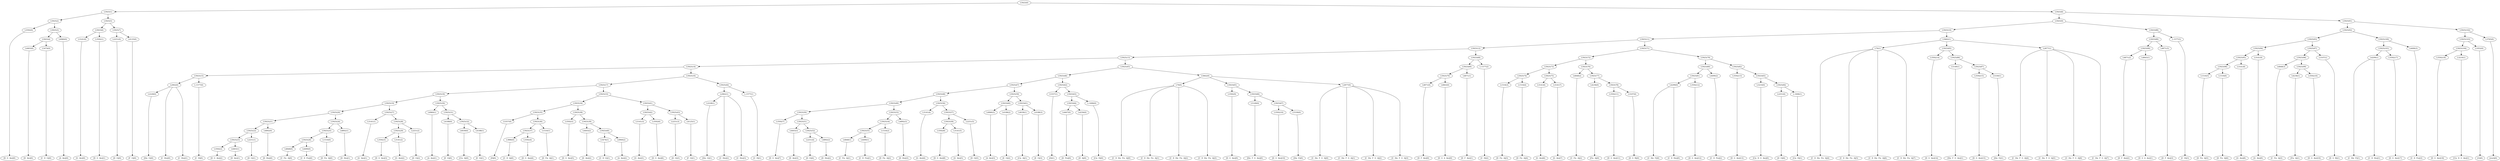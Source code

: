 digraph sample{
"L3592(0)"->"[D  G  Ais](0)"
"L4403(0)"->"[D  Ais](0)"
"L5474(0)"->"[C  D  G](0)"
"L5925(4)"->"L4403(0)"
"L5925(4)"->"L5474(0)"
"L4960(0)"->"[A  Ais](0)"
"L5925(3)"->"L5925(4)"
"L5925(3)"->"L4960(0)"
"L5925(2)"->"L3592(0)"
"L5925(2)"->"L5925(3)"
"L3141(0)"->"[G  Ais](0)"
"L3592(1)"->"[D  G  Ais](1)"
"L5925(6)"->"L3141(0)"
"L5925(6)"->"L3592(1)"
"L2251(0)"->"[D  G](0)"
"L4125(0)"->"[F  G](0)"
"L5925(7)"->"L2251(0)"
"L5925(7)"->"L4125(0)"
"L5925(5)"->"L5925(6)"
"L5925(5)"->"L5925(7)"
"L5925(1)"->"L5925(2)"
"L5925(1)"->"L5925(5)"
"L2228(0)"->"[Dis  G](0)"
"L2062(0)"->"[C  Dis](0)"
"L2062(0)"->"L2228(0)"
"L2062(0)"->"[C  Dis](1)"
"L-1577(0)"->"[C  D](0)"
"L5925(15)"->"L2062(0)"
"L5925(15)"->"L-1577(0)"
"L3592(2)"->"[D  G  Ais](2)"
"L4403(1)"->"[D  Ais](1)"
"L5925(23)"->"L3592(2)"
"L5925(23)"->"L4403(1)"
"L2251(1)"->"[D  G](1)"
"L5925(22)"->"L5925(23)"
"L5925(22)"->"L2251(1)"
"L4892(0)"->"[D  Dis](0)"
"L5925(21)"->"L5925(22)"
"L5925(21)"->"L4892(0)"
"L4848(0)"->"[C  Fis  A](0)"
"L4490(0)"->"[C  D  Fis](0)"
"L5925(26)"->"L4848(0)"
"L5925(26)"->"L4490(0)"
"L1516(0)"->"[D  Fis  A](0)"
"L5925(25)"->"L5925(26)"
"L5925(25)"->"L1516(0)"
"L4892(1)"->"[D  Dis](1)"
"L5925(24)"->"L5925(25)"
"L5925(24)"->"L4892(1)"
"L5925(20)"->"L5925(21)"
"L5925(20)"->"L5925(24)"
"L3141(1)"->"[G  Ais](1)"
"L3592(3)"->"[D  G  Ais](3)"
"L3141(2)"->"[G  Ais](2)"
"L5925(29)"->"L3592(3)"
"L5925(29)"->"L3141(2)"
"L2251(2)"->"[D  G](2)"
"L5925(28)"->"L5925(29)"
"L5925(28)"->"L2251(2)"
"L5925(27)"->"L3141(1)"
"L5925(27)"->"L5925(28)"
"L5925(19)"->"L5925(20)"
"L5925(19)"->"L5925(27)"
"L4960(1)"->"[A  Ais](1)"
"L4188(0)"->"[E  G](0)"
"L4039(0)"->"[Cis  A](0)"
"L4188(1)"->"[E  G](1)"
"L5925(32)"->"L4039(0)"
"L5925(32)"->"L4188(1)"
"L5925(31)"->"L4188(0)"
"L5925(31)"->"L5925(32)"
"L5925(30)"->"L4960(1)"
"L5925(30)"->"L5925(31)"
"L5925(18)"->"L5925(19)"
"L5925(18)"->"L5925(30)"
"L5357(0)"->"[D](0)"
"L3886(0)"->"[C  D  A](0)"
"L3592(4)"->"[D  G  Ais](4)"
"L5925(37)"->"L3886(0)"
"L5925(37)"->"L3592(4)"
"L1516(1)"->"[D  Fis  A](1)"
"L5925(36)"->"L5925(37)"
"L5925(36)"->"L1516(1)"
"L5925(35)"->"L5357(0)"
"L5925(35)"->"L5925(36)"
"L3592(5)"->"[D  G  Ais](5)"
"L4403(2)"->"[D  Ais](2)"
"L5474(1)"->"[C  D  G](1)"
"L4960(2)"->"[A  Ais](2)"
"L5925(40)"->"L5474(1)"
"L5925(40)"->"L4960(2)"
"L5925(39)"->"L4403(2)"
"L5925(39)"->"L5925(40)"
"L5925(38)"->"L3592(5)"
"L5925(38)"->"L5925(39)"
"L5925(34)"->"L5925(35)"
"L5925(34)"->"L5925(38)"
"L3141(3)"->"[G  Ais](3)"
"L3592(6)"->"[D  G  Ais](6)"
"L5925(42)"->"L3141(3)"
"L5925(42)"->"L3592(6)"
"L2251(3)"->"[D  G](3)"
"L4125(1)"->"[F  G](1)"
"L5925(43)"->"L2251(3)"
"L5925(43)"->"L4125(1)"
"L5925(41)"->"L5925(42)"
"L5925(41)"->"L5925(43)"
"L5925(33)"->"L5925(34)"
"L5925(33)"->"L5925(41)"
"L5925(17)"->"L5925(18)"
"L5925(17)"->"L5925(33)"
"L2228(1)"->"[Dis  G](1)"
"L2062(1)"->"[C  Dis](2)"
"L2062(1)"->"L2228(1)"
"L2062(1)"->"[C  Dis](3)"
"L-1577(1)"->"[C  D](1)"
"L5925(44)"->"L2062(1)"
"L5925(44)"->"L-1577(1)"
"L5925(16)"->"L5925(17)"
"L5925(16)"->"L5925(44)"
"L5925(14)"->"L5925(15)"
"L5925(14)"->"L5925(16)"
"L3592(7)"->"[D  G  Ais](7)"
"L4403(3)"->"[D  Ais](3)"
"L2251(4)"->"[D  G](4)"
"L4892(2)"->"[D  Dis](2)"
"L5925(52)"->"L2251(4)"
"L5925(52)"->"L4892(2)"
"L5925(51)"->"L4403(3)"
"L5925(51)"->"L5925(52)"
"L5925(50)"->"L3592(7)"
"L5925(50)"->"L5925(51)"
"L4848(1)"->"[C  Fis  A](1)"
"L4490(1)"->"[C  D  Fis](1)"
"L5925(55)"->"L4848(1)"
"L5925(55)"->"L4490(1)"
"L1516(2)"->"[D  Fis  A](2)"
"L5925(54)"->"L5925(55)"
"L5925(54)"->"L1516(2)"
"L4892(3)"->"[D  Dis](3)"
"L5925(53)"->"L5925(54)"
"L5925(53)"->"L4892(3)"
"L5925(49)"->"L5925(50)"
"L5925(49)"->"L5925(53)"
"L3141(4)"->"[G  Ais](4)"
"L3592(8)"->"[D  G  Ais](8)"
"L3141(5)"->"[G  Ais](5)"
"L5925(58)"->"L3592(8)"
"L5925(58)"->"L3141(5)"
"L2251(5)"->"[D  G](5)"
"L5925(57)"->"L5925(58)"
"L5925(57)"->"L2251(5)"
"L5925(56)"->"L3141(4)"
"L5925(56)"->"L5925(57)"
"L5925(48)"->"L5925(49)"
"L5925(48)"->"L5925(56)"
"L4960(3)"->"[A  Ais](3)"
"L4188(2)"->"[E  G](2)"
"L5925(60)"->"L4960(3)"
"L5925(60)"->"L4188(2)"
"L4039(1)"->"[Cis  A](1)"
"L4188(3)"->"[E  G](3)"
"L5925(61)"->"L4039(1)"
"L5925(61)"->"L4188(3)"
"L5925(59)"->"L5925(60)"
"L5925(59)"->"L5925(61)"
"L5925(47)"->"L5925(48)"
"L5925(47)"->"L5925(59)"
"L5357(1)"->"[D](1)"
"L4467(0)"->"[D  Fis](0)"
"L4256(0)"->"[D  A](0)"
"L5925(64)"->"L4467(0)"
"L5925(64)"->"L4256(0)"
"L-1606(0)"->"[Cis  D](0)"
"L5925(63)"->"L5925(64)"
"L5925(63)"->"L-1606(0)"
"L5925(62)"->"L5357(1)"
"L5925(62)"->"L5925(63)"
"L5925(46)"->"L5925(47)"
"L5925(46)"->"L5925(62)"
"L70(0)"->"[C  D  Dis  Fis  A](0)"
"L70(0)"->"[C  D  Dis  Fis  A](1)"
"L70(0)"->"[C  D  Dis  Fis  A](2)"
"L70(0)"->"[C  D  Dis  Fis  A](3)"
"L3592(9)"->"[D  G  Ais](9)"
"L5149(0)"->"[Dis  F  G  Ais](0)"
"L3592(10)"->"[D  G  Ais](10)"
"L5330(0)"->"[Dis  E](0)"
"L5925(67)"->"L3592(10)"
"L5925(67)"->"L5330(0)"
"L5925(66)"->"L5149(0)"
"L5925(66)"->"L5925(67)"
"L5925(65)"->"L3592(9)"
"L5925(65)"->"L5925(66)"
"L2877(0)"->"[C  Dis  F  G  A](0)"
"L2877(0)"->"[C  Dis  F  G  A](1)"
"L2877(0)"->"[C  Dis  F  G  A](2)"
"L2877(0)"->"[C  Dis  F  G  A](3)"
"L5662(0)"->"L70(0)"
"L5662(0)"->"L5925(65)"
"L5662(0)"->"L2877(0)"
"L5925(45)"->"L5925(46)"
"L5925(45)"->"L5662(0)"
"L5925(13)"->"L5925(14)"
"L5925(13)"->"L5925(45)"
"L4871(0)"->"[D  F  Ais](0)"
"L4843(0)"->"[D  G  A  Ais](0)"
"L5925(70)"->"L4871(0)"
"L5925(70)"->"L4843(0)"
"L4871(1)"->"[D  F  Ais](1)"
"L5925(69)"->"L5925(70)"
"L5925(69)"->"L4871(1)"
"L-1577(2)"->"[C  D](2)"
"L5925(68)"->"L5925(69)"
"L5925(68)"->"L-1577(2)"
"L5925(12)"->"L5925(13)"
"L5925(12)"->"L5925(68)"
"L1516(3)"->"[D  Fis  A](3)"
"L1516(4)"->"[D  Fis  A](4)"
"L5925(74)"->"L1516(3)"
"L5925(74)"->"L1516(4)"
"L3141(6)"->"[G  Ais](6)"
"L3141(7)"->"[G  Ais](7)"
"L5925(75)"->"L3141(6)"
"L5925(75)"->"L3141(7)"
"L5925(73)"->"L5925(74)"
"L5925(73)"->"L5925(75)"
"L4848(2)"->"[C  Fis  A](2)"
"L4236(0)"->"[Fis  A](0)"
"L3592(11)"->"[D  G  Ais](11)"
"L3107(0)"->"[D  G  B](0)"
"L5925(78)"->"L3592(11)"
"L5925(78)"->"L3107(0)"
"L5925(77)"->"L4236(0)"
"L5925(77)"->"L5925(78)"
"L5925(76)"->"L4848(2)"
"L5925(76)"->"L5925(77)"
"L5925(72)"->"L5925(73)"
"L5925(72)"->"L5925(76)"
"L4299(0)"->"[C  Dis  F](0)"
"L4299(0)"->"[C  D  Dis](0)"
"L3592(12)"->"[D  G  Ais](12)"
"L5925(81)"->"L4299(0)"
"L5925(81)"->"L3592(12)"
"L4490(2)"->"[C  D  Fis](2)"
"L5925(80)"->"L5925(81)"
"L5925(80)"->"L4490(2)"
"L3592(13)"->"[D  G  Ais](13)"
"L3210(0)"->"[Cis  D  G  Ais](0)"
"L2251(6)"->"[D  G](6)"
"L-1606(1)"->"[Cis  D](1)"
"L5925(84)"->"L2251(6)"
"L5925(84)"->"L-1606(1)"
"L5925(83)"->"L3210(0)"
"L5925(83)"->"L5925(84)"
"L5925(82)"->"L3592(13)"
"L5925(82)"->"L5925(83)"
"L5925(79)"->"L5925(80)"
"L5925(79)"->"L5925(82)"
"L5925(71)"->"L5925(72)"
"L5925(71)"->"L5925(79)"
"L5925(11)"->"L5925(12)"
"L5925(11)"->"L5925(71)"
"L70(1)"->"[C  D  Dis  Fis  A](4)"
"L70(1)"->"[C  D  Dis  Fis  A](5)"
"L70(1)"->"[C  D  Dis  Fis  A](6)"
"L70(1)"->"[C  D  Dis  Fis  A](7)"
"L3592(14)"->"[D  G  Ais](14)"
"L5149(1)"->"[Dis  F  G  Ais](1)"
"L3592(15)"->"[D  G  Ais](15)"
"L5330(1)"->"[Dis  E](1)"
"L5925(87)"->"L3592(15)"
"L5925(87)"->"L5330(1)"
"L5925(86)"->"L5149(1)"
"L5925(86)"->"L5925(87)"
"L5925(85)"->"L3592(14)"
"L5925(85)"->"L5925(86)"
"L2877(1)"->"[C  Dis  F  G  A](4)"
"L2877(1)"->"[C  Dis  F  G  A](5)"
"L2877(1)"->"[C  Dis  F  G  A](6)"
"L2877(1)"->"[C  Dis  F  G  A](7)"
"L5662(1)"->"L70(1)"
"L5662(1)"->"L5925(85)"
"L5662(1)"->"L2877(1)"
"L5925(10)"->"L5925(11)"
"L5925(10)"->"L5662(1)"
"L4871(2)"->"[D  F  Ais](2)"
"L4843(1)"->"[D  G  A  Ais](1)"
"L5925(90)"->"L4871(2)"
"L5925(90)"->"L4843(1)"
"L4871(3)"->"[D  F  Ais](3)"
"L5925(89)"->"L5925(90)"
"L5925(89)"->"L4871(3)"
"L-1577(3)"->"[C  D](3)"
"L5925(88)"->"L5925(89)"
"L5925(88)"->"L-1577(3)"
"L5925(9)"->"L5925(10)"
"L5925(9)"->"L5925(88)"
"L1516(5)"->"[D  Fis  A](5)"
"L1516(6)"->"[D  Fis  A](6)"
"L5925(96)"->"L1516(5)"
"L5925(96)"->"L1516(6)"
"L3141(8)"->"[G  Ais](8)"
"L5925(95)"->"L5925(96)"
"L5925(95)"->"L3141(8)"
"L3141(9)"->"[G  Ais](9)"
"L5925(94)"->"L5925(95)"
"L5925(94)"->"L3141(9)"
"L4848(3)"->"[C  Fis  A](3)"
"L4236(1)"->"[Fis  A](1)"
"L3592(16)"->"[D  G  Ais](16)"
"L5925(99)"->"L4236(1)"
"L5925(99)"->"L3592(16)"
"L5925(98)"->"L4848(3)"
"L5925(98)"->"L5925(99)"
"L3107(1)"->"[D  G  B](1)"
"L5925(97)"->"L5925(98)"
"L5925(97)"->"L3107(1)"
"L5925(93)"->"L5925(94)"
"L5925(93)"->"L5925(97)"
"L4299(1)"->"[C  Dis  F](1)"
"L4299(1)"->"[C  D  Dis](1)"
"L3592(17)"->"[D  G  Ais](17)"
"L5925(101)"->"L4299(1)"
"L5925(101)"->"L3592(17)"
"L4490(3)"->"[C  D  Fis](3)"
"L5925(100)"->"L5925(101)"
"L5925(100)"->"L4490(3)"
"L5925(92)"->"L5925(93)"
"L5925(92)"->"L5925(100)"
"L3592(18)"->"[D  G  Ais](18)"
"L3210(1)"->"[Cis  D  G  Ais](1)"
"L5925(104)"->"L3592(18)"
"L5925(104)"->"L3210(1)"
"L1052(0)"->"[G](0)"
"L5925(103)"->"L5925(104)"
"L5925(103)"->"L1052(0)"
"L3765(0)"->"[rest](0)"
"L5925(102)"->"L5925(103)"
"L5925(102)"->"L3765(0)"
"L5925(91)"->"L5925(92)"
"L5925(91)"->"L5925(102)"
"L5925(8)"->"L5925(9)"
"L5925(8)"->"L5925(91)"
"L5925(0)"->"L5925(1)"
"L5925(0)"->"L5925(8)"
{rank = min; "L5925(0)"}
{rank = same; "L5925(1)"; "L5925(8)";}
{rank = same; "L5925(2)"; "L5925(5)"; "L5925(9)"; "L5925(91)";}
{rank = same; "L3592(0)"; "L5925(3)"; "L5925(6)"; "L5925(7)"; "L5925(10)"; "L5925(88)"; "L5925(92)"; "L5925(102)";}
{rank = same; "L5925(4)"; "L4960(0)"; "L3141(0)"; "L3592(1)"; "L2251(0)"; "L4125(0)"; "L5925(11)"; "L5662(1)"; "L5925(89)"; "L-1577(3)"; "L5925(93)"; "L5925(100)"; "L5925(103)"; "L3765(0)";}
{rank = same; "L4403(0)"; "L5474(0)"; "L5925(12)"; "L5925(71)"; "L70(1)"; "L5925(85)"; "L2877(1)"; "L5925(90)"; "L4871(3)"; "L5925(94)"; "L5925(97)"; "L5925(101)"; "L4490(3)"; "L5925(104)"; "L1052(0)";}
{rank = same; "L5925(13)"; "L5925(68)"; "L5925(72)"; "L5925(79)"; "L3592(14)"; "L5925(86)"; "L4871(2)"; "L4843(1)"; "L5925(95)"; "L3141(9)"; "L5925(98)"; "L3107(1)"; "L4299(1)"; "L3592(17)"; "L3592(18)"; "L3210(1)";}
{rank = same; "L5925(14)"; "L5925(45)"; "L5925(69)"; "L-1577(2)"; "L5925(73)"; "L5925(76)"; "L5925(80)"; "L5925(82)"; "L5149(1)"; "L5925(87)"; "L5925(96)"; "L3141(8)"; "L4848(3)"; "L5925(99)";}
{rank = same; "L5925(15)"; "L5925(16)"; "L5925(46)"; "L5662(0)"; "L5925(70)"; "L4871(1)"; "L5925(74)"; "L5925(75)"; "L4848(2)"; "L5925(77)"; "L5925(81)"; "L4490(2)"; "L3592(13)"; "L5925(83)"; "L3592(15)"; "L5330(1)"; "L1516(5)"; "L1516(6)"; "L4236(1)"; "L3592(16)";}
{rank = same; "L2062(0)"; "L-1577(0)"; "L5925(17)"; "L5925(44)"; "L5925(47)"; "L5925(62)"; "L70(0)"; "L5925(65)"; "L2877(0)"; "L4871(0)"; "L4843(0)"; "L1516(3)"; "L1516(4)"; "L3141(6)"; "L3141(7)"; "L4236(0)"; "L5925(78)"; "L4299(0)"; "L3592(12)"; "L3210(0)"; "L5925(84)";}
{rank = same; "L2228(0)"; "L5925(18)"; "L5925(33)"; "L2062(1)"; "L-1577(1)"; "L5925(48)"; "L5925(59)"; "L5357(1)"; "L5925(63)"; "L3592(9)"; "L5925(66)"; "L3592(11)"; "L3107(0)"; "L2251(6)"; "L-1606(1)";}
{rank = same; "L5925(19)"; "L5925(30)"; "L5925(34)"; "L5925(41)"; "L2228(1)"; "L5925(49)"; "L5925(56)"; "L5925(60)"; "L5925(61)"; "L5925(64)"; "L-1606(0)"; "L5149(0)"; "L5925(67)";}
{rank = same; "L5925(20)"; "L5925(27)"; "L4960(1)"; "L5925(31)"; "L5925(35)"; "L5925(38)"; "L5925(42)"; "L5925(43)"; "L5925(50)"; "L5925(53)"; "L3141(4)"; "L5925(57)"; "L4960(3)"; "L4188(2)"; "L4039(1)"; "L4188(3)"; "L4467(0)"; "L4256(0)"; "L3592(10)"; "L5330(0)";}
{rank = same; "L5925(21)"; "L5925(24)"; "L3141(1)"; "L5925(28)"; "L4188(0)"; "L5925(32)"; "L5357(0)"; "L5925(36)"; "L3592(5)"; "L5925(39)"; "L3141(3)"; "L3592(6)"; "L2251(3)"; "L4125(1)"; "L3592(7)"; "L5925(51)"; "L5925(54)"; "L4892(3)"; "L5925(58)"; "L2251(5)";}
{rank = same; "L5925(22)"; "L4892(0)"; "L5925(25)"; "L4892(1)"; "L5925(29)"; "L2251(2)"; "L4039(0)"; "L4188(1)"; "L5925(37)"; "L1516(1)"; "L4403(2)"; "L5925(40)"; "L4403(3)"; "L5925(52)"; "L5925(55)"; "L1516(2)"; "L3592(8)"; "L3141(5)";}
{rank = same; "L5925(23)"; "L2251(1)"; "L5925(26)"; "L1516(0)"; "L3592(3)"; "L3141(2)"; "L3886(0)"; "L3592(4)"; "L5474(1)"; "L4960(2)"; "L2251(4)"; "L4892(2)"; "L4848(1)"; "L4490(1)";}
{rank = same; "L3592(2)"; "L4403(1)"; "L4848(0)"; "L4490(0)";}
{rank = max; "[A  Ais](0)"; "[A  Ais](1)"; "[A  Ais](2)"; "[A  Ais](3)"; "[C  D  A](0)"; "[C  D  Dis  Fis  A](0)"; "[C  D  Dis  Fis  A](1)"; "[C  D  Dis  Fis  A](2)"; "[C  D  Dis  Fis  A](3)"; "[C  D  Dis  Fis  A](4)"; "[C  D  Dis  Fis  A](5)"; "[C  D  Dis  Fis  A](6)"; "[C  D  Dis  Fis  A](7)"; "[C  D  Dis](0)"; "[C  D  Dis](1)"; "[C  D  Fis](0)"; "[C  D  Fis](1)"; "[C  D  Fis](2)"; "[C  D  Fis](3)"; "[C  D  G](0)"; "[C  D  G](1)"; "[C  D](0)"; "[C  D](1)"; "[C  D](2)"; "[C  D](3)"; "[C  Dis  F  G  A](0)"; "[C  Dis  F  G  A](1)"; "[C  Dis  F  G  A](2)"; "[C  Dis  F  G  A](3)"; "[C  Dis  F  G  A](4)"; "[C  Dis  F  G  A](5)"; "[C  Dis  F  G  A](6)"; "[C  Dis  F  G  A](7)"; "[C  Dis  F](0)"; "[C  Dis  F](1)"; "[C  Dis](0)"; "[C  Dis](1)"; "[C  Dis](2)"; "[C  Dis](3)"; "[C  Fis  A](0)"; "[C  Fis  A](1)"; "[C  Fis  A](2)"; "[C  Fis  A](3)"; "[Cis  A](0)"; "[Cis  A](1)"; "[Cis  D  G  Ais](0)"; "[Cis  D  G  Ais](1)"; "[Cis  D](0)"; "[Cis  D](1)"; "[D  A](0)"; "[D  Ais](0)"; "[D  Ais](1)"; "[D  Ais](2)"; "[D  Ais](3)"; "[D  Dis](0)"; "[D  Dis](1)"; "[D  Dis](2)"; "[D  Dis](3)"; "[D  F  Ais](0)"; "[D  F  Ais](1)"; "[D  F  Ais](2)"; "[D  F  Ais](3)"; "[D  Fis  A](0)"; "[D  Fis  A](1)"; "[D  Fis  A](2)"; "[D  Fis  A](3)"; "[D  Fis  A](4)"; "[D  Fis  A](5)"; "[D  Fis  A](6)"; "[D  Fis](0)"; "[D  G  A  Ais](0)"; "[D  G  A  Ais](1)"; "[D  G  Ais](0)"; "[D  G  Ais](1)"; "[D  G  Ais](10)"; "[D  G  Ais](11)"; "[D  G  Ais](12)"; "[D  G  Ais](13)"; "[D  G  Ais](14)"; "[D  G  Ais](15)"; "[D  G  Ais](16)"; "[D  G  Ais](17)"; "[D  G  Ais](18)"; "[D  G  Ais](2)"; "[D  G  Ais](3)"; "[D  G  Ais](4)"; "[D  G  Ais](5)"; "[D  G  Ais](6)"; "[D  G  Ais](7)"; "[D  G  Ais](8)"; "[D  G  Ais](9)"; "[D  G  B](0)"; "[D  G  B](1)"; "[D  G](0)"; "[D  G](1)"; "[D  G](2)"; "[D  G](3)"; "[D  G](4)"; "[D  G](5)"; "[D  G](6)"; "[D](0)"; "[D](1)"; "[Dis  E](0)"; "[Dis  E](1)"; "[Dis  F  G  Ais](0)"; "[Dis  F  G  Ais](1)"; "[Dis  G](0)"; "[Dis  G](1)"; "[E  G](0)"; "[E  G](1)"; "[E  G](2)"; "[E  G](3)"; "[F  G](0)"; "[F  G](1)"; "[Fis  A](0)"; "[Fis  A](1)"; "[G  Ais](0)"; "[G  Ais](1)"; "[G  Ais](2)"; "[G  Ais](3)"; "[G  Ais](4)"; "[G  Ais](5)"; "[G  Ais](6)"; "[G  Ais](7)"; "[G  Ais](8)"; "[G  Ais](9)"; "[G](0)"; "[rest](0)";}
}